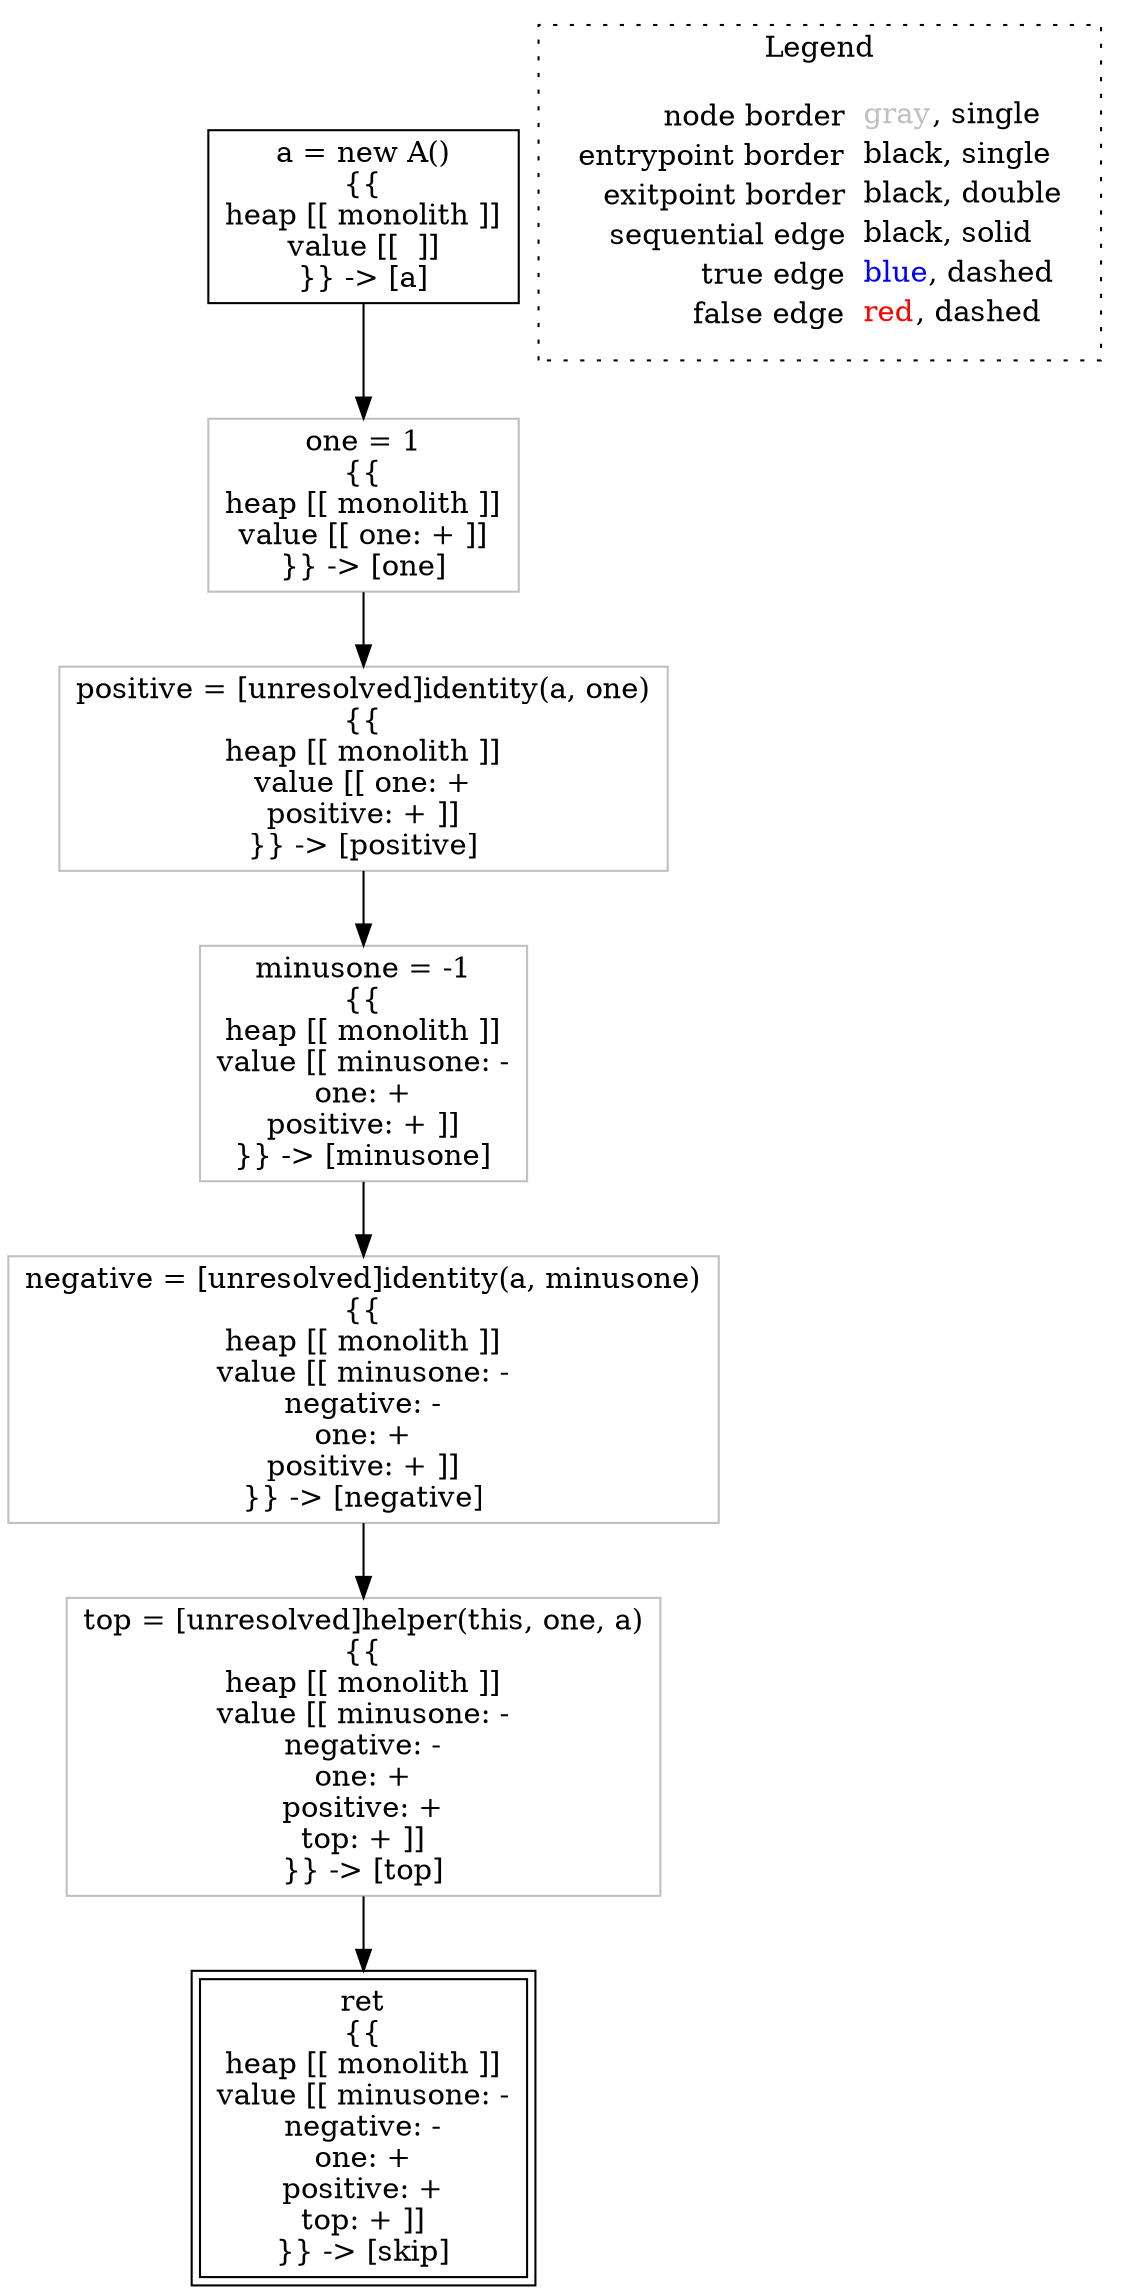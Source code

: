 digraph {
	"node0" [shape="rect",color="black",label=<a = new A()<BR/>{{<BR/>heap [[ monolith ]]<BR/>value [[  ]]<BR/>}} -&gt; [a]>];
	"node1" [shape="rect",color="gray",label=<minusone = -1<BR/>{{<BR/>heap [[ monolith ]]<BR/>value [[ minusone: -<BR/>one: +<BR/>positive: + ]]<BR/>}} -&gt; [minusone]>];
	"node2" [shape="rect",color="gray",label=<one = 1<BR/>{{<BR/>heap [[ monolith ]]<BR/>value [[ one: + ]]<BR/>}} -&gt; [one]>];
	"node3" [shape="rect",color="black",peripheries="2",label=<ret<BR/>{{<BR/>heap [[ monolith ]]<BR/>value [[ minusone: -<BR/>negative: -<BR/>one: +<BR/>positive: +<BR/>top: + ]]<BR/>}} -&gt; [skip]>];
	"node4" [shape="rect",color="gray",label=<positive = [unresolved]identity(a, one)<BR/>{{<BR/>heap [[ monolith ]]<BR/>value [[ one: +<BR/>positive: + ]]<BR/>}} -&gt; [positive]>];
	"node5" [shape="rect",color="gray",label=<negative = [unresolved]identity(a, minusone)<BR/>{{<BR/>heap [[ monolith ]]<BR/>value [[ minusone: -<BR/>negative: -<BR/>one: +<BR/>positive: + ]]<BR/>}} -&gt; [negative]>];
	"node6" [shape="rect",color="gray",label=<top = [unresolved]helper(this, one, a)<BR/>{{<BR/>heap [[ monolith ]]<BR/>value [[ minusone: -<BR/>negative: -<BR/>one: +<BR/>positive: +<BR/>top: + ]]<BR/>}} -&gt; [top]>];
	"node0" -> "node2" [color="black"];
	"node1" -> "node5" [color="black"];
	"node2" -> "node4" [color="black"];
	"node4" -> "node1" [color="black"];
	"node5" -> "node6" [color="black"];
	"node6" -> "node3" [color="black"];
subgraph cluster_legend {
	label="Legend";
	style=dotted;
	node [shape=plaintext];
	"legend" [label=<<table border="0" cellpadding="2" cellspacing="0" cellborder="0"><tr><td align="right">node border&nbsp;</td><td align="left"><font color="gray">gray</font>, single</td></tr><tr><td align="right">entrypoint border&nbsp;</td><td align="left"><font color="black">black</font>, single</td></tr><tr><td align="right">exitpoint border&nbsp;</td><td align="left"><font color="black">black</font>, double</td></tr><tr><td align="right">sequential edge&nbsp;</td><td align="left"><font color="black">black</font>, solid</td></tr><tr><td align="right">true edge&nbsp;</td><td align="left"><font color="blue">blue</font>, dashed</td></tr><tr><td align="right">false edge&nbsp;</td><td align="left"><font color="red">red</font>, dashed</td></tr></table>>];
}

}
